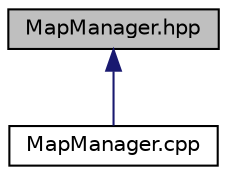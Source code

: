 digraph "MapManager.hpp"
{
 // LATEX_PDF_SIZE
  edge [fontname="Helvetica",fontsize="10",labelfontname="Helvetica",labelfontsize="10"];
  node [fontname="Helvetica",fontsize="10",shape=record];
  Node1 [label="MapManager.hpp",height=0.2,width=0.4,color="black", fillcolor="grey75", style="filled", fontcolor="black",tooltip="Permet de créer, gérer et afficher le plateau de jeu."];
  Node1 -> Node2 [dir="back",color="midnightblue",fontsize="10",style="solid",fontname="Helvetica"];
  Node2 [label="MapManager.cpp",height=0.2,width=0.4,color="black", fillcolor="white", style="filled",URL="$_map_manager_8cpp.html",tooltip="Permet de créer, gérer et afficher le plateau de jeu."];
}
